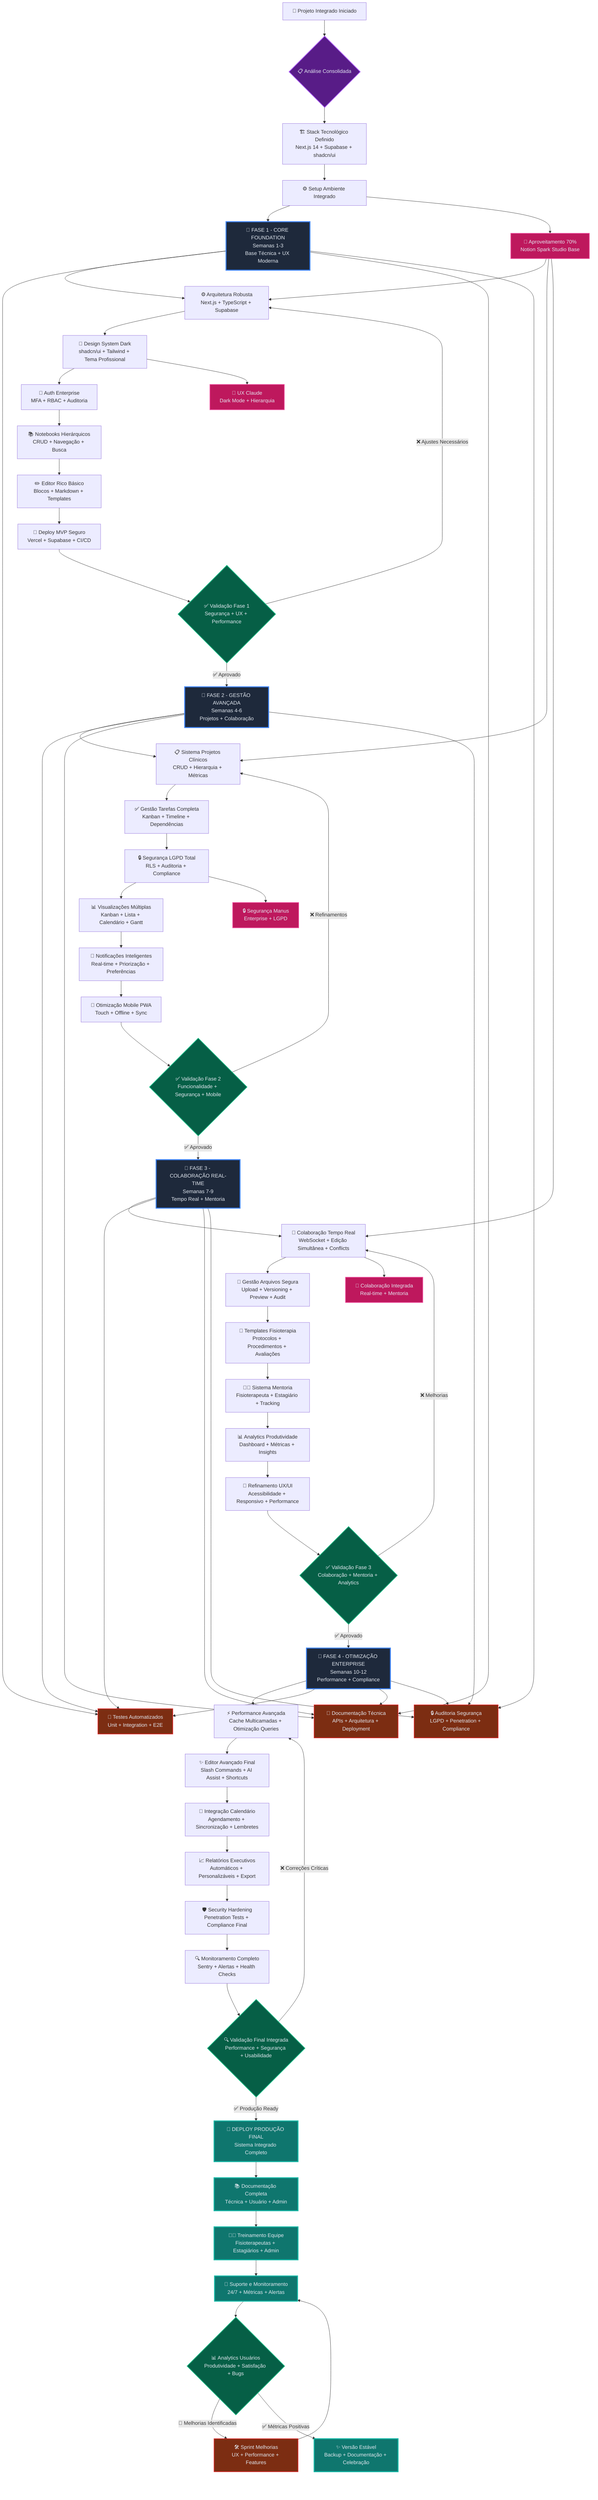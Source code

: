 graph TD
    A[🎯 Projeto Integrado Iniciado] --> B{📋 Análise Consolidada}
    B --> C[🏗️ Stack Tecnológico Definido<br/>Next.js 14 + Supabase + shadcn/ui]
    C --> D[⚙️ Setup Ambiente Integrado]
    
    D --> E[🔐 FASE 1 - CORE FOUNDATION<br/>Semanas 1-3<br/>Base Técnica + UX Moderna]
    E --> E1[⚙️ Arquitetura Robusta<br/>Next.js + TypeScript + Supabase]
    E1 --> E2[🎨 Design System Dark<br/>shadcn/ui + Tailwind + Tema Profissional]
    E2 --> E3[🔑 Auth Enterprise<br/>MFA + RBAC + Auditoria]
    E3 --> E4[📚 Notebooks Hierárquicos<br/>CRUD + Navegação + Busca]
    E4 --> E5[✏️ Editor Rico Básico<br/>Blocos + Markdown + Templates]
    E5 --> E6[🚀 Deploy MVP Seguro<br/>Vercel + Supabase + CI/CD]
    
    E6 --> F{✅ Validação Fase 1<br/>Segurança + UX + Performance}
    F -->|❌ Ajustes Necessários| E1
    F -->|✅ Aprovado| G
    
    G[🎯 FASE 2 - GESTÃO AVANÇADA<br/>Semanas 4-6<br/>Projetos + Colaboração]
    G --> G1[📋 Sistema Projetos Clínicos<br/>CRUD + Hierarquia + Métricas]
    G1 --> G2[✅ Gestão Tarefas Completa<br/>Kanban + Timeline + Dependências]
    G2 --> G3[🔒 Segurança LGPD Total<br/>RLS + Auditoria + Compliance]
    G3 --> G4[📊 Visualizações Múltiplas<br/>Kanban + Lista + Calendário + Gantt]
    G4 --> G5[🔔 Notificações Inteligentes<br/>Real-time + Priorização + Preferências]
    G5 --> G6[📱 Otimização Mobile PWA<br/>Touch + Offline + Sync]
    
    G6 --> H{✅ Validação Fase 2<br/>Funcionalidade + Segurança + Mobile}
    H -->|❌ Refinamentos| G1
    H -->|✅ Aprovado| I
    
    I[💬 FASE 3 - COLABORAÇÃO REAL-TIME<br/>Semanas 7-9<br/>Tempo Real + Mentoria]
    I --> I1[💬 Colaboração Tempo Real<br/>WebSocket + Edição Simultânea + Conflicts]
    I1 --> I2[📁 Gestão Arquivos Segura<br/>Upload + Versioning + Preview + Audit]
    I2 --> I3[📄 Templates Fisioterapia<br/>Protocolos + Procedimentos + Avaliações]
    I3 --> I4[👨‍🏫 Sistema Mentoria<br/>Fisioterapeuta + Estagiário + Tracking]
    I4 --> I5[📊 Analytics Produtividade<br/>Dashboard + Métricas + Insights]
    I5 --> I6[🎨 Refinamento UX/UI<br/>Acessibilidade + Responsivo + Performance]
    
    I6 --> J{✅ Validação Fase 3<br/>Colaboração + Mentoria + Analytics}
    J -->|❌ Melhorias| I1
    J -->|✅ Aprovado| K
    
    K[🚀 FASE 4 - OTIMIZAÇÃO ENTERPRISE<br/>Semanas 10-12<br/>Performance + Compliance]
    K --> K1[⚡ Performance Avançada<br/>Cache Multicamadas + Otimização Queries]
    K1 --> K2[✨ Editor Avançado Final<br/>Slash Commands + AI Assist + Shortcuts]
    K2 --> K3[📅 Integração Calendário<br/>Agendamento + Sincronização + Lembretes]
    K3 --> K4[📈 Relatórios Executivos<br/>Automáticos + Personalizáveis + Export]
    K4 --> K5[🛡️ Security Hardening<br/>Penetration Tests + Compliance Final]
    K5 --> K6[🔍 Monitoramento Completo<br/>Sentry + Alertas + Health Checks]
    
    K6 --> L{🔍 Validação Final Integrada<br/>Performance + Segurança + Usabilidade}
    L -->|❌ Correções Críticas| K1
    L -->|✅ Produção Ready| M
    
    M[🎉 DEPLOY PRODUÇÃO FINAL<br/>Sistema Integrado Completo]
    M --> N[📚 Documentação Completa<br/>Técnica + Usuário + Admin]
    N --> O[👨‍🏫 Treinamento Equipe<br/>Fisioterapeutas + Estagiários + Admin]
    O --> P[🔄 Suporte e Monitoramento<br/>24/7 + Métricas + Alertas]
    
    %% Processos Paralelos Integrados
    E --> Q[🧪 Testes Automatizados<br/>Unit + Integration + E2E]
    G --> Q
    I --> Q
    K --> Q
    
    E --> R[📖 Documentação Técnica<br/>APIs + Arquitetura + Deployment]
    G --> R
    I --> R
    K --> R
    
    E --> S[🔒 Auditoria Segurança<br/>LGPD + Penetration + Compliance]
    G --> S
    I --> S
    K --> S
    
    %% Feedback Loops Aprimorados
    P --> T{📊 Analytics Usuários<br/>Produtividade + Satisfação + Bugs}
    T -->|🔧 Melhorias Identificadas| U[🛠️ Sprint Melhorias<br/>UX + Performance + Features]
    U --> P
    T -->|✅ Métricas Positivas| V[✨ Versão Estável<br/>Backup + Documentação + Celebração]
    
    %% Aproveitamento Projeto Base
    D --> W[🔄 Aproveitamento 70%<br/>Notion Spark Studio Base]
    W --> E1
    W --> G1
    W --> I1
    
    %% Integração Claude + Manus
    E2 --> X[🎨 UX Claude<br/>Dark Mode + Hierarquia]
    G3 --> Y[🔒 Segurança Manus<br/>Enterprise + LGPD]
    I1 --> Z[💬 Colaboração Integrada<br/>Real-time + Mentoria]
    
    %% Styling Integrado
    classDef phaseStyle fill:#1e293b,stroke:#3b82f6,stroke-width:3px,color:#e2e8f0
    classDef testStyle fill:#065f46,stroke:#10b981,stroke-width:2px,color:#e2e8f0
    classDef processStyle fill:#7c2d12,stroke:#dc2626,stroke-width:2px,color:#e2e8f0
    classDef decisionStyle fill:#581c87,stroke:#a855f7,stroke-width:2px,color:#e2e8f0
    classDef finalStyle fill:#0f766e,stroke:#14b8a6,stroke-width:3px,color:#e2e8f0
    classDef integrationStyle fill:#be185d,stroke:#ec4899,stroke-width:2px,color:#e2e8f0
    
    class E,G,I,K phaseStyle
    class F,H,J,L,T testStyle
    class Q,R,S,U processStyle
    class B decisionStyle
    class M,N,O,P,V finalStyle
    class W,X,Y,Z integrationStyle